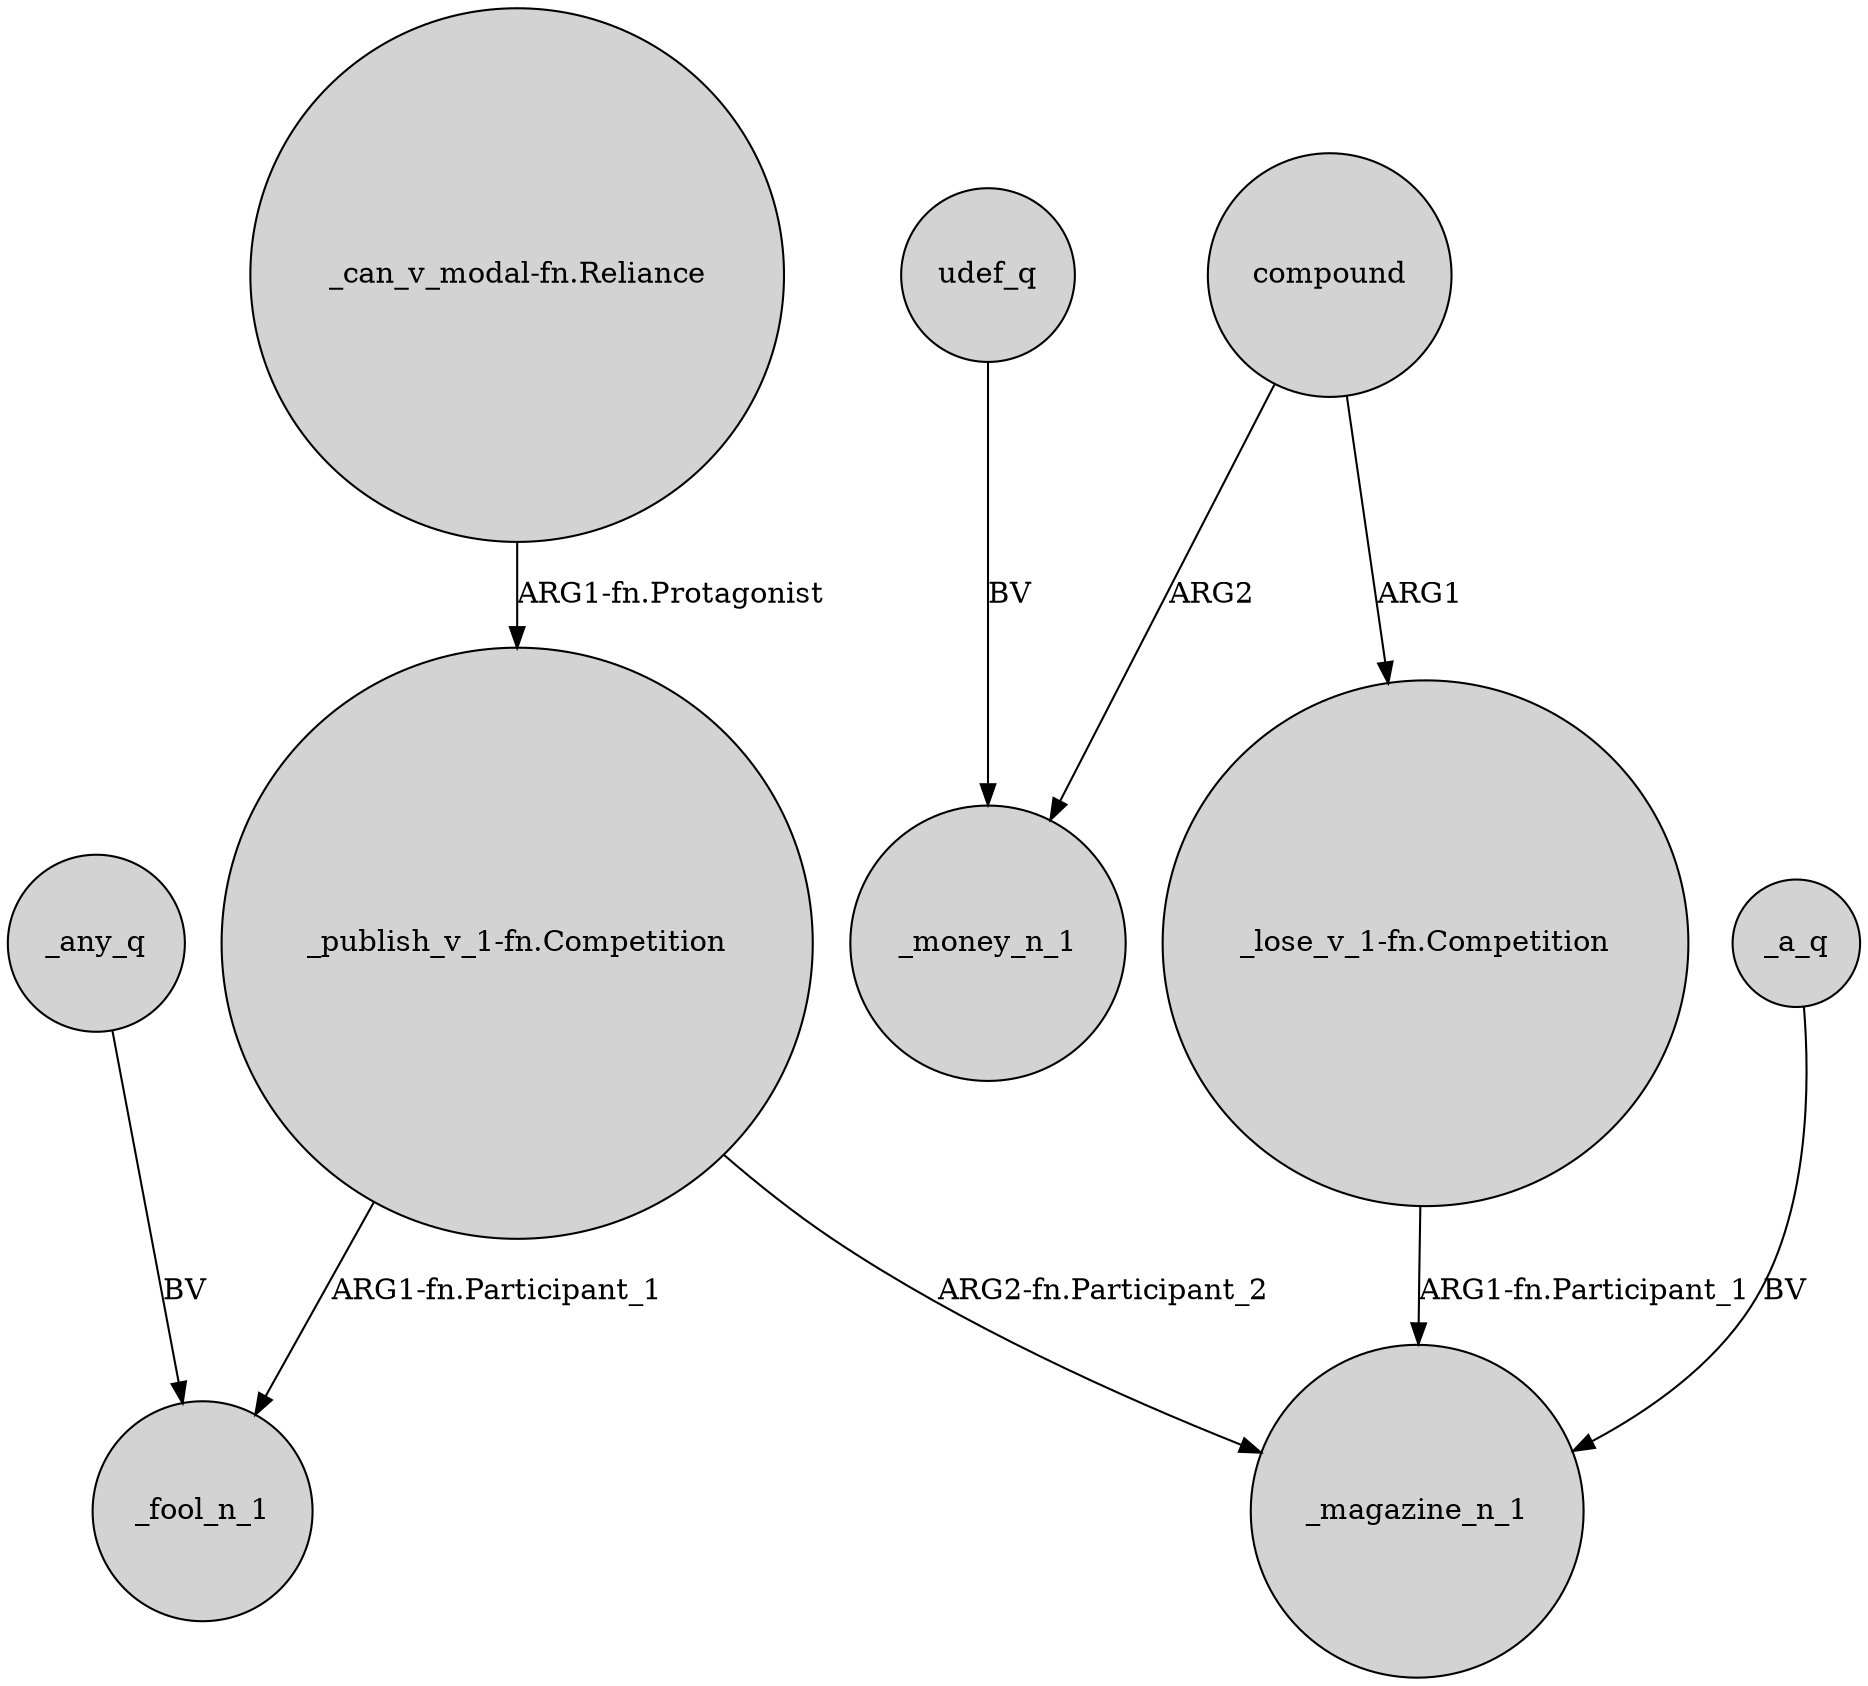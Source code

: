 digraph {
	node [shape=circle style=filled]
	_any_q -> _fool_n_1 [label=BV]
	udef_q -> _money_n_1 [label=BV]
	"_publish_v_1-fn.Competition" -> _magazine_n_1 [label="ARG2-fn.Participant_2"]
	"_lose_v_1-fn.Competition" -> _magazine_n_1 [label="ARG1-fn.Participant_1"]
	compound -> "_lose_v_1-fn.Competition" [label=ARG1]
	compound -> _money_n_1 [label=ARG2]
	_a_q -> _magazine_n_1 [label=BV]
	"_can_v_modal-fn.Reliance" -> "_publish_v_1-fn.Competition" [label="ARG1-fn.Protagonist"]
	"_publish_v_1-fn.Competition" -> _fool_n_1 [label="ARG1-fn.Participant_1"]
}
